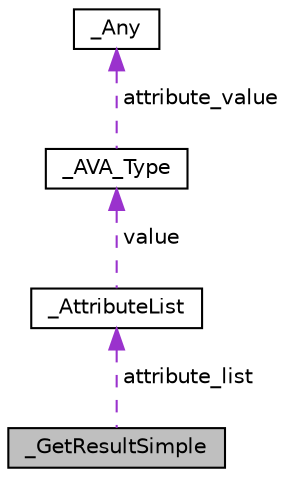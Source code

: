 digraph "_GetResultSimple"
{
  edge [fontname="Helvetica",fontsize="10",labelfontname="Helvetica",labelfontsize="10"];
  node [fontname="Helvetica",fontsize="10",shape=record];
  Node1 [label="_GetResultSimple",height=0.2,width=0.4,color="black", fillcolor="grey75", style="filled", fontcolor="black"];
  Node2 -> Node1 [dir="back",color="darkorchid3",fontsize="10",style="dashed",label=" attribute_list" ,fontname="Helvetica"];
  Node2 [label="_AttributeList",height=0.2,width=0.4,color="black", fillcolor="white", style="filled",URL="$struct___attribute_list.html"];
  Node3 -> Node2 [dir="back",color="darkorchid3",fontsize="10",style="dashed",label=" value" ,fontname="Helvetica"];
  Node3 [label="_AVA_Type",height=0.2,width=0.4,color="black", fillcolor="white", style="filled",URL="$struct___a_v_a___type.html"];
  Node4 -> Node3 [dir="back",color="darkorchid3",fontsize="10",style="dashed",label=" attribute_value" ,fontname="Helvetica"];
  Node4 [label="_Any",height=0.2,width=0.4,color="black", fillcolor="white", style="filled",URL="$struct___any.html"];
}
